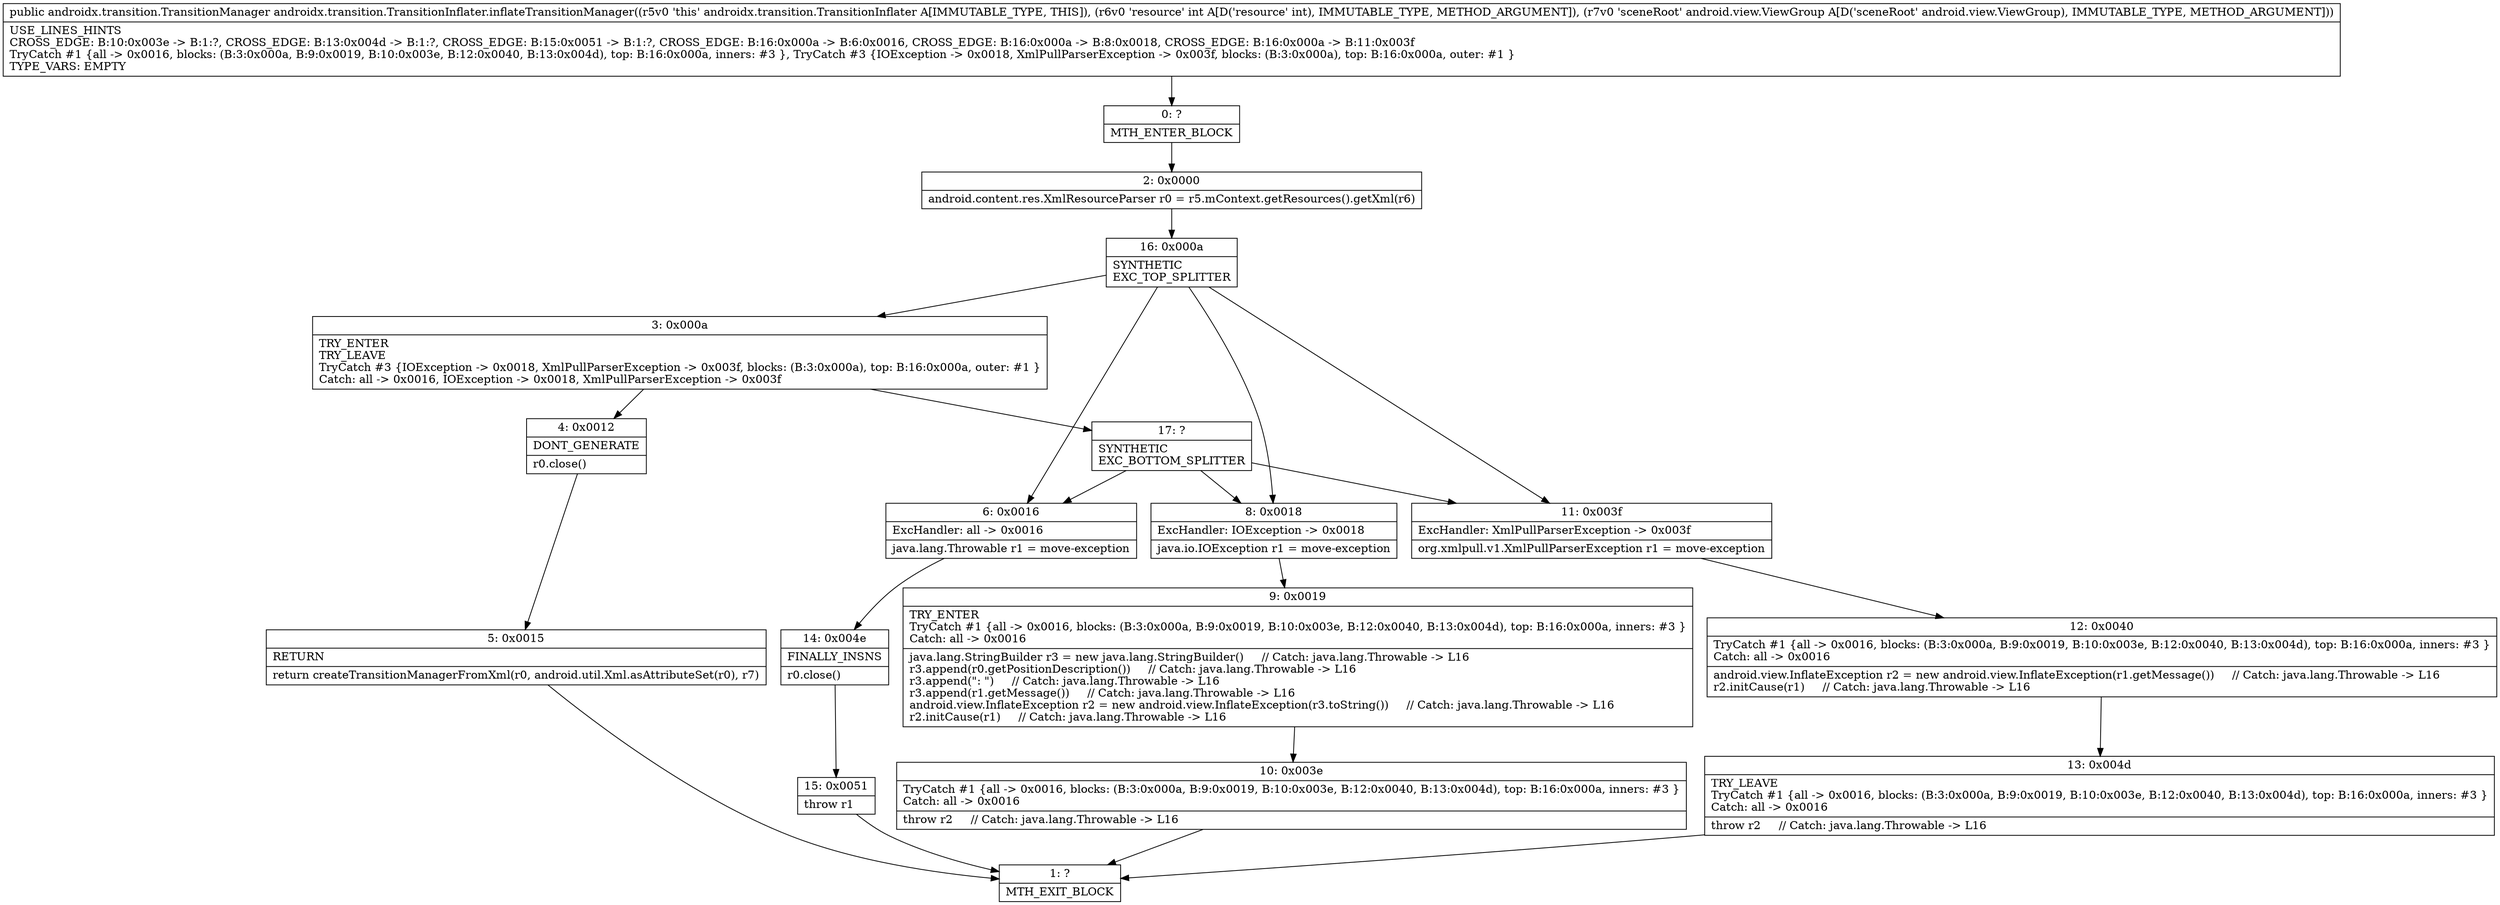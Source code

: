 digraph "CFG forandroidx.transition.TransitionInflater.inflateTransitionManager(ILandroid\/view\/ViewGroup;)Landroidx\/transition\/TransitionManager;" {
Node_0 [shape=record,label="{0\:\ ?|MTH_ENTER_BLOCK\l}"];
Node_2 [shape=record,label="{2\:\ 0x0000|android.content.res.XmlResourceParser r0 = r5.mContext.getResources().getXml(r6)\l}"];
Node_16 [shape=record,label="{16\:\ 0x000a|SYNTHETIC\lEXC_TOP_SPLITTER\l}"];
Node_3 [shape=record,label="{3\:\ 0x000a|TRY_ENTER\lTRY_LEAVE\lTryCatch #3 \{IOException \-\> 0x0018, XmlPullParserException \-\> 0x003f, blocks: (B:3:0x000a), top: B:16:0x000a, outer: #1 \}\lCatch: all \-\> 0x0016, IOException \-\> 0x0018, XmlPullParserException \-\> 0x003f\l}"];
Node_4 [shape=record,label="{4\:\ 0x0012|DONT_GENERATE\l|r0.close()\l}"];
Node_5 [shape=record,label="{5\:\ 0x0015|RETURN\l|return createTransitionManagerFromXml(r0, android.util.Xml.asAttributeSet(r0), r7)\l}"];
Node_1 [shape=record,label="{1\:\ ?|MTH_EXIT_BLOCK\l}"];
Node_17 [shape=record,label="{17\:\ ?|SYNTHETIC\lEXC_BOTTOM_SPLITTER\l}"];
Node_6 [shape=record,label="{6\:\ 0x0016|ExcHandler: all \-\> 0x0016\l|java.lang.Throwable r1 = move\-exception\l}"];
Node_14 [shape=record,label="{14\:\ 0x004e|FINALLY_INSNS\l|r0.close()\l}"];
Node_15 [shape=record,label="{15\:\ 0x0051|throw r1\l}"];
Node_8 [shape=record,label="{8\:\ 0x0018|ExcHandler: IOException \-\> 0x0018\l|java.io.IOException r1 = move\-exception\l}"];
Node_9 [shape=record,label="{9\:\ 0x0019|TRY_ENTER\lTryCatch #1 \{all \-\> 0x0016, blocks: (B:3:0x000a, B:9:0x0019, B:10:0x003e, B:12:0x0040, B:13:0x004d), top: B:16:0x000a, inners: #3 \}\lCatch: all \-\> 0x0016\l|java.lang.StringBuilder r3 = new java.lang.StringBuilder()     \/\/ Catch: java.lang.Throwable \-\> L16\lr3.append(r0.getPositionDescription())     \/\/ Catch: java.lang.Throwable \-\> L16\lr3.append(\": \")     \/\/ Catch: java.lang.Throwable \-\> L16\lr3.append(r1.getMessage())     \/\/ Catch: java.lang.Throwable \-\> L16\landroid.view.InflateException r2 = new android.view.InflateException(r3.toString())     \/\/ Catch: java.lang.Throwable \-\> L16\lr2.initCause(r1)     \/\/ Catch: java.lang.Throwable \-\> L16\l}"];
Node_10 [shape=record,label="{10\:\ 0x003e|TryCatch #1 \{all \-\> 0x0016, blocks: (B:3:0x000a, B:9:0x0019, B:10:0x003e, B:12:0x0040, B:13:0x004d), top: B:16:0x000a, inners: #3 \}\lCatch: all \-\> 0x0016\l|throw r2     \/\/ Catch: java.lang.Throwable \-\> L16\l}"];
Node_11 [shape=record,label="{11\:\ 0x003f|ExcHandler: XmlPullParserException \-\> 0x003f\l|org.xmlpull.v1.XmlPullParserException r1 = move\-exception\l}"];
Node_12 [shape=record,label="{12\:\ 0x0040|TryCatch #1 \{all \-\> 0x0016, blocks: (B:3:0x000a, B:9:0x0019, B:10:0x003e, B:12:0x0040, B:13:0x004d), top: B:16:0x000a, inners: #3 \}\lCatch: all \-\> 0x0016\l|android.view.InflateException r2 = new android.view.InflateException(r1.getMessage())     \/\/ Catch: java.lang.Throwable \-\> L16\lr2.initCause(r1)     \/\/ Catch: java.lang.Throwable \-\> L16\l}"];
Node_13 [shape=record,label="{13\:\ 0x004d|TRY_LEAVE\lTryCatch #1 \{all \-\> 0x0016, blocks: (B:3:0x000a, B:9:0x0019, B:10:0x003e, B:12:0x0040, B:13:0x004d), top: B:16:0x000a, inners: #3 \}\lCatch: all \-\> 0x0016\l|throw r2     \/\/ Catch: java.lang.Throwable \-\> L16\l}"];
MethodNode[shape=record,label="{public androidx.transition.TransitionManager androidx.transition.TransitionInflater.inflateTransitionManager((r5v0 'this' androidx.transition.TransitionInflater A[IMMUTABLE_TYPE, THIS]), (r6v0 'resource' int A[D('resource' int), IMMUTABLE_TYPE, METHOD_ARGUMENT]), (r7v0 'sceneRoot' android.view.ViewGroup A[D('sceneRoot' android.view.ViewGroup), IMMUTABLE_TYPE, METHOD_ARGUMENT]))  | USE_LINES_HINTS\lCROSS_EDGE: B:10:0x003e \-\> B:1:?, CROSS_EDGE: B:13:0x004d \-\> B:1:?, CROSS_EDGE: B:15:0x0051 \-\> B:1:?, CROSS_EDGE: B:16:0x000a \-\> B:6:0x0016, CROSS_EDGE: B:16:0x000a \-\> B:8:0x0018, CROSS_EDGE: B:16:0x000a \-\> B:11:0x003f\lTryCatch #1 \{all \-\> 0x0016, blocks: (B:3:0x000a, B:9:0x0019, B:10:0x003e, B:12:0x0040, B:13:0x004d), top: B:16:0x000a, inners: #3 \}, TryCatch #3 \{IOException \-\> 0x0018, XmlPullParserException \-\> 0x003f, blocks: (B:3:0x000a), top: B:16:0x000a, outer: #1 \}\lTYPE_VARS: EMPTY\l}"];
MethodNode -> Node_0;Node_0 -> Node_2;
Node_2 -> Node_16;
Node_16 -> Node_3;
Node_16 -> Node_6;
Node_16 -> Node_8;
Node_16 -> Node_11;
Node_3 -> Node_4;
Node_3 -> Node_17;
Node_4 -> Node_5;
Node_5 -> Node_1;
Node_17 -> Node_8;
Node_17 -> Node_11;
Node_17 -> Node_6;
Node_6 -> Node_14;
Node_14 -> Node_15;
Node_15 -> Node_1;
Node_8 -> Node_9;
Node_9 -> Node_10;
Node_10 -> Node_1;
Node_11 -> Node_12;
Node_12 -> Node_13;
Node_13 -> Node_1;
}

